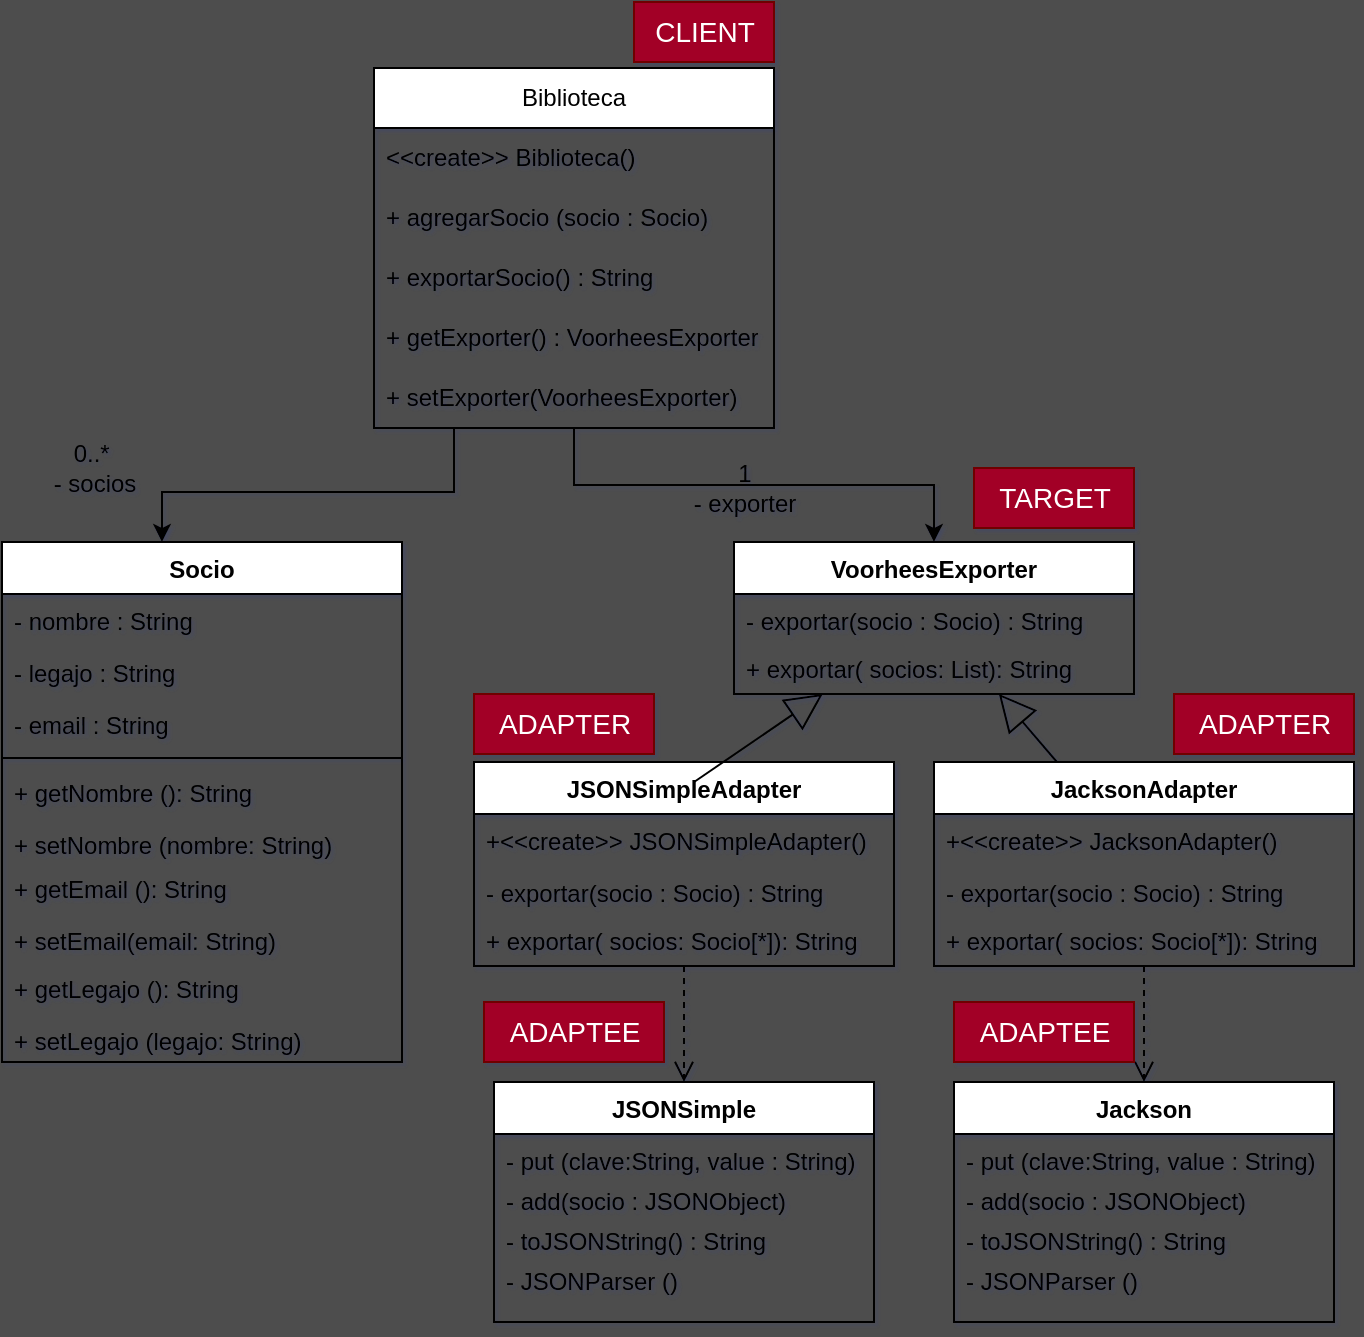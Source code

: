 <mxfile version="24.0.4" type="device">
  <diagram name="Página-1" id="RDinv8P8d8wfcmwiv2I8">
    <mxGraphModel dx="874" dy="542" grid="1" gridSize="10" guides="1" tooltips="1" connect="1" arrows="1" fold="1" page="1" pageScale="1" pageWidth="827" pageHeight="1169" background="#4D4D4D" math="0" shadow="1">
      <root>
        <mxCell id="0" />
        <mxCell id="1" parent="0" />
        <mxCell id="qLOr1LEOJIK6eyIxOB5J-18" style="edgeStyle=orthogonalEdgeStyle;rounded=0;orthogonalLoop=1;jettySize=auto;html=1;labelBackgroundColor=none;fontColor=default;" edge="1" parent="1" source="qLOr1LEOJIK6eyIxOB5J-2" target="qLOr1LEOJIK6eyIxOB5J-13">
          <mxGeometry relative="1" as="geometry">
            <Array as="points">
              <mxPoint x="340" y="345" />
              <mxPoint x="194" y="345" />
            </Array>
          </mxGeometry>
        </mxCell>
        <mxCell id="qLOr1LEOJIK6eyIxOB5J-36" style="edgeStyle=orthogonalEdgeStyle;rounded=0;orthogonalLoop=1;jettySize=auto;html=1;labelBackgroundColor=none;fontColor=default;" edge="1" parent="1" source="qLOr1LEOJIK6eyIxOB5J-2" target="qLOr1LEOJIK6eyIxOB5J-31">
          <mxGeometry relative="1" as="geometry" />
        </mxCell>
        <mxCell id="qLOr1LEOJIK6eyIxOB5J-2" value="Biblioteca" style="swimlane;fontStyle=0;childLayout=stackLayout;horizontal=1;startSize=30;horizontalStack=0;resizeParent=1;resizeParentMax=0;resizeLast=0;collapsible=1;marginBottom=0;whiteSpace=wrap;html=1;hachureGap=4;fontFamily=Helvetica;labelBackgroundColor=none;" vertex="1" parent="1">
          <mxGeometry x="300" y="133" width="200" height="180" as="geometry" />
        </mxCell>
        <mxCell id="qLOr1LEOJIK6eyIxOB5J-4" value="&amp;lt;&amp;lt;create&amp;gt;&amp;gt; Biblioteca()" style="text;strokeColor=none;fillColor=none;align=left;verticalAlign=middle;spacingLeft=4;spacingRight=4;overflow=hidden;points=[[0,0.5],[1,0.5]];portConstraint=eastwest;rotatable=0;whiteSpace=wrap;html=1;fontFamily=Helvetica;labelBackgroundColor=none;" vertex="1" parent="qLOr1LEOJIK6eyIxOB5J-2">
          <mxGeometry y="30" width="200" height="30" as="geometry" />
        </mxCell>
        <mxCell id="qLOr1LEOJIK6eyIxOB5J-10" value="+ agregarSocio (socio : Socio)&amp;nbsp;" style="text;strokeColor=none;fillColor=none;align=left;verticalAlign=middle;spacingLeft=4;spacingRight=4;overflow=hidden;points=[[0,0.5],[1,0.5]];portConstraint=eastwest;rotatable=0;whiteSpace=wrap;html=1;fontFamily=Helvetica;labelBackgroundColor=none;" vertex="1" parent="qLOr1LEOJIK6eyIxOB5J-2">
          <mxGeometry y="60" width="200" height="30" as="geometry" />
        </mxCell>
        <mxCell id="qLOr1LEOJIK6eyIxOB5J-5" value="+ exportarSocio() : String" style="text;strokeColor=none;fillColor=none;align=left;verticalAlign=middle;spacingLeft=4;spacingRight=4;overflow=hidden;points=[[0,0.5],[1,0.5]];portConstraint=eastwest;rotatable=0;whiteSpace=wrap;html=1;fontFamily=Helvetica;labelBackgroundColor=none;" vertex="1" parent="qLOr1LEOJIK6eyIxOB5J-2">
          <mxGeometry y="90" width="200" height="30" as="geometry" />
        </mxCell>
        <mxCell id="qLOr1LEOJIK6eyIxOB5J-12" value="+ getExporter() : VoorheesExporter" style="text;strokeColor=none;fillColor=none;align=left;verticalAlign=middle;spacingLeft=4;spacingRight=4;overflow=hidden;points=[[0,0.5],[1,0.5]];portConstraint=eastwest;rotatable=0;whiteSpace=wrap;html=1;fontFamily=Helvetica;labelBackgroundColor=none;" vertex="1" parent="qLOr1LEOJIK6eyIxOB5J-2">
          <mxGeometry y="120" width="200" height="30" as="geometry" />
        </mxCell>
        <mxCell id="qLOr1LEOJIK6eyIxOB5J-11" value="+ setExporter(VoorheesExporter)" style="text;strokeColor=none;fillColor=none;align=left;verticalAlign=middle;spacingLeft=4;spacingRight=4;overflow=hidden;points=[[0,0.5],[1,0.5]];portConstraint=eastwest;rotatable=0;whiteSpace=wrap;html=1;fontFamily=Helvetica;labelBackgroundColor=none;" vertex="1" parent="qLOr1LEOJIK6eyIxOB5J-2">
          <mxGeometry y="150" width="200" height="30" as="geometry" />
        </mxCell>
        <mxCell id="qLOr1LEOJIK6eyIxOB5J-13" value="Socio" style="swimlane;fontStyle=1;align=center;verticalAlign=top;childLayout=stackLayout;horizontal=1;startSize=26;horizontalStack=0;resizeParent=1;resizeParentMax=0;resizeLast=0;collapsible=1;marginBottom=0;whiteSpace=wrap;html=1;labelBackgroundColor=none;" vertex="1" parent="1">
          <mxGeometry x="114" y="370" width="200" height="260" as="geometry" />
        </mxCell>
        <mxCell id="qLOr1LEOJIK6eyIxOB5J-14" value="- nombre : String" style="text;strokeColor=none;fillColor=none;align=left;verticalAlign=top;spacingLeft=4;spacingRight=4;overflow=hidden;rotatable=0;points=[[0,0.5],[1,0.5]];portConstraint=eastwest;whiteSpace=wrap;html=1;labelBackgroundColor=none;" vertex="1" parent="qLOr1LEOJIK6eyIxOB5J-13">
          <mxGeometry y="26" width="200" height="26" as="geometry" />
        </mxCell>
        <mxCell id="qLOr1LEOJIK6eyIxOB5J-21" value="- legajo : String" style="text;strokeColor=none;fillColor=none;align=left;verticalAlign=top;spacingLeft=4;spacingRight=4;overflow=hidden;rotatable=0;points=[[0,0.5],[1,0.5]];portConstraint=eastwest;whiteSpace=wrap;html=1;labelBackgroundColor=none;" vertex="1" parent="qLOr1LEOJIK6eyIxOB5J-13">
          <mxGeometry y="52" width="200" height="26" as="geometry" />
        </mxCell>
        <mxCell id="qLOr1LEOJIK6eyIxOB5J-22" value="- email : String" style="text;strokeColor=none;fillColor=none;align=left;verticalAlign=top;spacingLeft=4;spacingRight=4;overflow=hidden;rotatable=0;points=[[0,0.5],[1,0.5]];portConstraint=eastwest;whiteSpace=wrap;html=1;labelBackgroundColor=none;" vertex="1" parent="qLOr1LEOJIK6eyIxOB5J-13">
          <mxGeometry y="78" width="200" height="26" as="geometry" />
        </mxCell>
        <mxCell id="qLOr1LEOJIK6eyIxOB5J-15" value="" style="line;strokeWidth=1;fillColor=none;align=left;verticalAlign=middle;spacingTop=-1;spacingLeft=3;spacingRight=3;rotatable=0;labelPosition=right;points=[];portConstraint=eastwest;labelBackgroundColor=none;" vertex="1" parent="qLOr1LEOJIK6eyIxOB5J-13">
          <mxGeometry y="104" width="200" height="8" as="geometry" />
        </mxCell>
        <mxCell id="qLOr1LEOJIK6eyIxOB5J-23" value="+ getNombre (): String" style="text;strokeColor=none;fillColor=none;align=left;verticalAlign=top;spacingLeft=4;spacingRight=4;overflow=hidden;rotatable=0;points=[[0,0.5],[1,0.5]];portConstraint=eastwest;whiteSpace=wrap;html=1;labelBackgroundColor=none;" vertex="1" parent="qLOr1LEOJIK6eyIxOB5J-13">
          <mxGeometry y="112" width="200" height="26" as="geometry" />
        </mxCell>
        <mxCell id="qLOr1LEOJIK6eyIxOB5J-26" value="+ setNombre (nombre: String)" style="text;strokeColor=none;fillColor=none;align=left;verticalAlign=top;spacingLeft=4;spacingRight=4;overflow=hidden;rotatable=0;points=[[0,0.5],[1,0.5]];portConstraint=eastwest;whiteSpace=wrap;html=1;labelBackgroundColor=none;" vertex="1" parent="qLOr1LEOJIK6eyIxOB5J-13">
          <mxGeometry y="138" width="200" height="22" as="geometry" />
        </mxCell>
        <mxCell id="qLOr1LEOJIK6eyIxOB5J-27" value="+ getEmail (): String" style="text;strokeColor=none;fillColor=none;align=left;verticalAlign=top;spacingLeft=4;spacingRight=4;overflow=hidden;rotatable=0;points=[[0,0.5],[1,0.5]];portConstraint=eastwest;whiteSpace=wrap;html=1;labelBackgroundColor=none;" vertex="1" parent="qLOr1LEOJIK6eyIxOB5J-13">
          <mxGeometry y="160" width="200" height="26" as="geometry" />
        </mxCell>
        <mxCell id="qLOr1LEOJIK6eyIxOB5J-28" value="+ setEmail(email: String)" style="text;strokeColor=none;fillColor=none;align=left;verticalAlign=top;spacingLeft=4;spacingRight=4;overflow=hidden;rotatable=0;points=[[0,0.5],[1,0.5]];portConstraint=eastwest;whiteSpace=wrap;html=1;labelBackgroundColor=none;" vertex="1" parent="qLOr1LEOJIK6eyIxOB5J-13">
          <mxGeometry y="186" width="200" height="24" as="geometry" />
        </mxCell>
        <mxCell id="qLOr1LEOJIK6eyIxOB5J-24" value="+ getLegajo (): String" style="text;strokeColor=none;fillColor=none;align=left;verticalAlign=top;spacingLeft=4;spacingRight=4;overflow=hidden;rotatable=0;points=[[0,0.5],[1,0.5]];portConstraint=eastwest;whiteSpace=wrap;html=1;labelBackgroundColor=none;" vertex="1" parent="qLOr1LEOJIK6eyIxOB5J-13">
          <mxGeometry y="210" width="200" height="26" as="geometry" />
        </mxCell>
        <mxCell id="qLOr1LEOJIK6eyIxOB5J-29" value="+ setLegajo (legajo: String)" style="text;strokeColor=none;fillColor=none;align=left;verticalAlign=top;spacingLeft=4;spacingRight=4;overflow=hidden;rotatable=0;points=[[0,0.5],[1,0.5]];portConstraint=eastwest;whiteSpace=wrap;html=1;labelBackgroundColor=none;" vertex="1" parent="qLOr1LEOJIK6eyIxOB5J-13">
          <mxGeometry y="236" width="200" height="24" as="geometry" />
        </mxCell>
        <mxCell id="qLOr1LEOJIK6eyIxOB5J-19" value="0..*&amp;nbsp;&lt;div&gt;- socios&lt;/div&gt;" style="text;html=1;align=center;verticalAlign=middle;resizable=0;points=[];autosize=1;strokeColor=none;fillColor=none;labelBackgroundColor=none;" vertex="1" parent="1">
          <mxGeometry x="130" y="313" width="60" height="40" as="geometry" />
        </mxCell>
        <mxCell id="qLOr1LEOJIK6eyIxOB5J-31" value="VoorheesExporter" style="swimlane;fontStyle=1;align=center;verticalAlign=top;childLayout=stackLayout;horizontal=1;startSize=26;horizontalStack=0;resizeParent=1;resizeParentMax=0;resizeLast=0;collapsible=1;marginBottom=0;whiteSpace=wrap;html=1;labelBackgroundColor=none;" vertex="1" parent="1">
          <mxGeometry x="480" y="370" width="200" height="76" as="geometry" />
        </mxCell>
        <mxCell id="qLOr1LEOJIK6eyIxOB5J-32" value="- exportar(socio : Socio) : String" style="text;strokeColor=none;fillColor=none;align=left;verticalAlign=top;spacingLeft=4;spacingRight=4;overflow=hidden;rotatable=0;points=[[0,0.5],[1,0.5]];portConstraint=eastwest;whiteSpace=wrap;html=1;labelBackgroundColor=none;" vertex="1" parent="qLOr1LEOJIK6eyIxOB5J-31">
          <mxGeometry y="26" width="200" height="24" as="geometry" />
        </mxCell>
        <mxCell id="qLOr1LEOJIK6eyIxOB5J-34" value="+ exportar( socios: List): String" style="text;strokeColor=none;fillColor=none;align=left;verticalAlign=top;spacingLeft=4;spacingRight=4;overflow=hidden;rotatable=0;points=[[0,0.5],[1,0.5]];portConstraint=eastwest;whiteSpace=wrap;html=1;labelBackgroundColor=none;" vertex="1" parent="qLOr1LEOJIK6eyIxOB5J-31">
          <mxGeometry y="50" width="200" height="26" as="geometry" />
        </mxCell>
        <mxCell id="qLOr1LEOJIK6eyIxOB5J-37" value="&lt;div&gt;1&lt;/div&gt;- exporter" style="text;html=1;align=center;verticalAlign=middle;resizable=0;points=[];autosize=1;strokeColor=none;fillColor=none;labelBackgroundColor=none;" vertex="1" parent="1">
          <mxGeometry x="450" y="323" width="70" height="40" as="geometry" />
        </mxCell>
        <mxCell id="qLOr1LEOJIK6eyIxOB5J-42" value="JSONSimpleAdapter" style="swimlane;fontStyle=1;align=center;verticalAlign=top;childLayout=stackLayout;horizontal=1;startSize=26;horizontalStack=0;resizeParent=1;resizeParentMax=0;resizeLast=0;collapsible=1;marginBottom=0;whiteSpace=wrap;html=1;labelBackgroundColor=none;" vertex="1" parent="1">
          <mxGeometry x="350" y="480" width="210" height="102" as="geometry" />
        </mxCell>
        <mxCell id="qLOr1LEOJIK6eyIxOB5J-53" value="+&amp;lt;&amp;lt;create&amp;gt;&amp;gt; JSONSimpleAdapter()" style="text;strokeColor=none;fillColor=none;align=left;verticalAlign=top;spacingLeft=4;spacingRight=4;overflow=hidden;rotatable=0;points=[[0,0.5],[1,0.5]];portConstraint=eastwest;whiteSpace=wrap;html=1;labelBackgroundColor=none;" vertex="1" parent="qLOr1LEOJIK6eyIxOB5J-42">
          <mxGeometry y="26" width="210" height="26" as="geometry" />
        </mxCell>
        <mxCell id="qLOr1LEOJIK6eyIxOB5J-48" value="- exportar(socio : Socio) : String" style="text;strokeColor=none;fillColor=none;align=left;verticalAlign=top;spacingLeft=4;spacingRight=4;overflow=hidden;rotatable=0;points=[[0,0.5],[1,0.5]];portConstraint=eastwest;whiteSpace=wrap;html=1;labelBackgroundColor=none;" vertex="1" parent="qLOr1LEOJIK6eyIxOB5J-42">
          <mxGeometry y="52" width="210" height="24" as="geometry" />
        </mxCell>
        <mxCell id="qLOr1LEOJIK6eyIxOB5J-49" value="+ exportar( socios: Socio[*]): String" style="text;strokeColor=none;fillColor=none;align=left;verticalAlign=top;spacingLeft=4;spacingRight=4;overflow=hidden;rotatable=0;points=[[0,0.5],[1,0.5]];portConstraint=eastwest;whiteSpace=wrap;html=1;labelBackgroundColor=none;" vertex="1" parent="qLOr1LEOJIK6eyIxOB5J-42">
          <mxGeometry y="76" width="210" height="26" as="geometry" />
        </mxCell>
        <mxCell id="qLOr1LEOJIK6eyIxOB5J-58" value="" style="endArrow=block;endSize=16;endFill=0;html=1;rounded=0;exitX=0.524;exitY=0.098;exitDx=0;exitDy=0;exitPerimeter=0;labelBackgroundColor=none;fontColor=default;" edge="1" parent="1" source="qLOr1LEOJIK6eyIxOB5J-42" target="qLOr1LEOJIK6eyIxOB5J-31">
          <mxGeometry x="0.0" width="160" relative="1" as="geometry">
            <mxPoint x="280" y="430" as="sourcePoint" />
            <mxPoint x="440" y="430" as="targetPoint" />
            <mxPoint as="offset" />
          </mxGeometry>
        </mxCell>
        <mxCell id="qLOr1LEOJIK6eyIxOB5J-59" value="" style="endArrow=block;endSize=16;endFill=0;html=1;rounded=0;labelBackgroundColor=none;fontColor=default;" edge="1" parent="1" source="qLOr1LEOJIK6eyIxOB5J-66" target="qLOr1LEOJIK6eyIxOB5J-31">
          <mxGeometry width="160" relative="1" as="geometry">
            <mxPoint x="652.183" y="490" as="sourcePoint" />
            <mxPoint x="537" y="456" as="targetPoint" />
          </mxGeometry>
        </mxCell>
        <mxCell id="qLOr1LEOJIK6eyIxOB5J-60" value="JSONSimple" style="swimlane;fontStyle=1;align=center;verticalAlign=top;childLayout=stackLayout;horizontal=1;startSize=26;horizontalStack=0;resizeParent=1;resizeParentMax=0;resizeLast=0;collapsible=1;marginBottom=0;whiteSpace=wrap;html=1;labelBackgroundColor=none;" vertex="1" parent="1">
          <mxGeometry x="360" y="640" width="190" height="120" as="geometry" />
        </mxCell>
        <mxCell id="qLOr1LEOJIK6eyIxOB5J-61" value="- put (clave:String, value : String)" style="text;strokeColor=none;fillColor=none;align=left;verticalAlign=top;spacingLeft=4;spacingRight=4;overflow=hidden;rotatable=0;points=[[0,0.5],[1,0.5]];portConstraint=eastwest;whiteSpace=wrap;html=1;labelBackgroundColor=none;" vertex="1" parent="qLOr1LEOJIK6eyIxOB5J-60">
          <mxGeometry y="26" width="190" height="20" as="geometry" />
        </mxCell>
        <mxCell id="qLOr1LEOJIK6eyIxOB5J-62" value="- add(socio : JSONObject)" style="text;strokeColor=none;fillColor=none;align=left;verticalAlign=top;spacingLeft=4;spacingRight=4;overflow=hidden;rotatable=0;points=[[0,0.5],[1,0.5]];portConstraint=eastwest;whiteSpace=wrap;html=1;labelBackgroundColor=none;" vertex="1" parent="qLOr1LEOJIK6eyIxOB5J-60">
          <mxGeometry y="46" width="190" height="20" as="geometry" />
        </mxCell>
        <mxCell id="qLOr1LEOJIK6eyIxOB5J-63" value="-&amp;nbsp;toJSONString() : String&lt;div&gt;&lt;br&gt;&lt;/div&gt;" style="text;strokeColor=none;fillColor=none;align=left;verticalAlign=top;spacingLeft=4;spacingRight=4;overflow=hidden;rotatable=0;points=[[0,0.5],[1,0.5]];portConstraint=eastwest;whiteSpace=wrap;html=1;labelBackgroundColor=none;" vertex="1" parent="qLOr1LEOJIK6eyIxOB5J-60">
          <mxGeometry y="66" width="190" height="20" as="geometry" />
        </mxCell>
        <mxCell id="qLOr1LEOJIK6eyIxOB5J-64" value="- JSONParser ()&lt;div&gt;&lt;br&gt;&lt;/div&gt;" style="text;strokeColor=none;fillColor=none;align=left;verticalAlign=top;spacingLeft=4;spacingRight=4;overflow=hidden;rotatable=0;points=[[0,0.5],[1,0.5]];portConstraint=eastwest;whiteSpace=wrap;html=1;labelBackgroundColor=none;" vertex="1" parent="qLOr1LEOJIK6eyIxOB5J-60">
          <mxGeometry y="86" width="190" height="34" as="geometry" />
        </mxCell>
        <mxCell id="qLOr1LEOJIK6eyIxOB5J-65" value="" style="html=1;verticalAlign=bottom;endArrow=open;dashed=1;endSize=8;curved=0;rounded=0;labelBackgroundColor=none;fontColor=default;" edge="1" parent="1" source="qLOr1LEOJIK6eyIxOB5J-42" target="qLOr1LEOJIK6eyIxOB5J-60">
          <mxGeometry relative="1" as="geometry">
            <mxPoint x="480" y="620" as="sourcePoint" />
            <mxPoint x="400" y="620" as="targetPoint" />
          </mxGeometry>
        </mxCell>
        <mxCell id="qLOr1LEOJIK6eyIxOB5J-66" value="JacksonAdapter" style="swimlane;fontStyle=1;align=center;verticalAlign=top;childLayout=stackLayout;horizontal=1;startSize=26;horizontalStack=0;resizeParent=1;resizeParentMax=0;resizeLast=0;collapsible=1;marginBottom=0;whiteSpace=wrap;html=1;labelBackgroundColor=none;" vertex="1" parent="1">
          <mxGeometry x="580" y="480" width="210" height="102" as="geometry" />
        </mxCell>
        <mxCell id="qLOr1LEOJIK6eyIxOB5J-67" value="+&amp;lt;&amp;lt;create&amp;gt;&amp;gt; JacksonAdapter()" style="text;strokeColor=none;fillColor=none;align=left;verticalAlign=top;spacingLeft=4;spacingRight=4;overflow=hidden;rotatable=0;points=[[0,0.5],[1,0.5]];portConstraint=eastwest;whiteSpace=wrap;html=1;labelBackgroundColor=none;" vertex="1" parent="qLOr1LEOJIK6eyIxOB5J-66">
          <mxGeometry y="26" width="210" height="26" as="geometry" />
        </mxCell>
        <mxCell id="qLOr1LEOJIK6eyIxOB5J-68" value="- exportar(socio : Socio) : String" style="text;strokeColor=none;fillColor=none;align=left;verticalAlign=top;spacingLeft=4;spacingRight=4;overflow=hidden;rotatable=0;points=[[0,0.5],[1,0.5]];portConstraint=eastwest;whiteSpace=wrap;html=1;labelBackgroundColor=none;" vertex="1" parent="qLOr1LEOJIK6eyIxOB5J-66">
          <mxGeometry y="52" width="210" height="24" as="geometry" />
        </mxCell>
        <mxCell id="qLOr1LEOJIK6eyIxOB5J-69" value="+ exportar( socios: Socio[*]): String" style="text;strokeColor=none;fillColor=none;align=left;verticalAlign=top;spacingLeft=4;spacingRight=4;overflow=hidden;rotatable=0;points=[[0,0.5],[1,0.5]];portConstraint=eastwest;whiteSpace=wrap;html=1;labelBackgroundColor=none;" vertex="1" parent="qLOr1LEOJIK6eyIxOB5J-66">
          <mxGeometry y="76" width="210" height="26" as="geometry" />
        </mxCell>
        <mxCell id="qLOr1LEOJIK6eyIxOB5J-70" value="Jackson" style="swimlane;fontStyle=1;align=center;verticalAlign=top;childLayout=stackLayout;horizontal=1;startSize=26;horizontalStack=0;resizeParent=1;resizeParentMax=0;resizeLast=0;collapsible=1;marginBottom=0;whiteSpace=wrap;html=1;labelBackgroundColor=none;" vertex="1" parent="1">
          <mxGeometry x="590" y="640" width="190" height="120" as="geometry" />
        </mxCell>
        <mxCell id="qLOr1LEOJIK6eyIxOB5J-71" value="- put (clave:String, value : String)" style="text;strokeColor=none;fillColor=none;align=left;verticalAlign=top;spacingLeft=4;spacingRight=4;overflow=hidden;rotatable=0;points=[[0,0.5],[1,0.5]];portConstraint=eastwest;whiteSpace=wrap;html=1;labelBackgroundColor=none;" vertex="1" parent="qLOr1LEOJIK6eyIxOB5J-70">
          <mxGeometry y="26" width="190" height="20" as="geometry" />
        </mxCell>
        <mxCell id="qLOr1LEOJIK6eyIxOB5J-72" value="- add(socio : JSONObject)" style="text;strokeColor=none;fillColor=none;align=left;verticalAlign=top;spacingLeft=4;spacingRight=4;overflow=hidden;rotatable=0;points=[[0,0.5],[1,0.5]];portConstraint=eastwest;whiteSpace=wrap;html=1;labelBackgroundColor=none;" vertex="1" parent="qLOr1LEOJIK6eyIxOB5J-70">
          <mxGeometry y="46" width="190" height="20" as="geometry" />
        </mxCell>
        <mxCell id="qLOr1LEOJIK6eyIxOB5J-73" value="-&amp;nbsp;toJSONString() : String&lt;div&gt;&lt;br&gt;&lt;/div&gt;" style="text;strokeColor=none;fillColor=none;align=left;verticalAlign=top;spacingLeft=4;spacingRight=4;overflow=hidden;rotatable=0;points=[[0,0.5],[1,0.5]];portConstraint=eastwest;whiteSpace=wrap;html=1;labelBackgroundColor=none;" vertex="1" parent="qLOr1LEOJIK6eyIxOB5J-70">
          <mxGeometry y="66" width="190" height="20" as="geometry" />
        </mxCell>
        <mxCell id="qLOr1LEOJIK6eyIxOB5J-74" value="- JSONParser ()&lt;div&gt;&lt;br&gt;&lt;/div&gt;" style="text;strokeColor=none;fillColor=none;align=left;verticalAlign=top;spacingLeft=4;spacingRight=4;overflow=hidden;rotatable=0;points=[[0,0.5],[1,0.5]];portConstraint=eastwest;whiteSpace=wrap;html=1;labelBackgroundColor=none;" vertex="1" parent="qLOr1LEOJIK6eyIxOB5J-70">
          <mxGeometry y="86" width="190" height="34" as="geometry" />
        </mxCell>
        <mxCell id="qLOr1LEOJIK6eyIxOB5J-75" value="" style="html=1;verticalAlign=bottom;endArrow=open;dashed=1;endSize=8;curved=0;rounded=0;labelBackgroundColor=none;fontColor=default;" edge="1" parent="1" source="qLOr1LEOJIK6eyIxOB5J-66" target="qLOr1LEOJIK6eyIxOB5J-70">
          <mxGeometry relative="1" as="geometry">
            <mxPoint x="465" y="592" as="sourcePoint" />
            <mxPoint x="465" y="620" as="targetPoint" />
          </mxGeometry>
        </mxCell>
        <mxCell id="qLOr1LEOJIK6eyIxOB5J-76" value="&lt;font style=&quot;font-size: 14px;&quot;&gt;CLIENT&lt;/font&gt;" style="text;html=1;align=center;verticalAlign=middle;resizable=0;points=[];autosize=1;strokeColor=#6F0000;fillColor=#a20025;labelBackgroundColor=none;fontColor=#ffffff;" vertex="1" parent="1">
          <mxGeometry x="430" y="100" width="70" height="30" as="geometry" />
        </mxCell>
        <mxCell id="qLOr1LEOJIK6eyIxOB5J-77" value="&lt;font style=&quot;font-size: 14px;&quot;&gt;TARGET&lt;/font&gt;" style="text;html=1;align=center;verticalAlign=middle;resizable=0;points=[];autosize=1;strokeColor=#6F0000;fillColor=#a20025;labelBackgroundColor=none;fontColor=#ffffff;" vertex="1" parent="1">
          <mxGeometry x="600" y="333" width="80" height="30" as="geometry" />
        </mxCell>
        <mxCell id="qLOr1LEOJIK6eyIxOB5J-79" value="&lt;font style=&quot;font-size: 14px;&quot;&gt;ADAPTER&lt;/font&gt;" style="text;html=1;align=center;verticalAlign=middle;resizable=0;points=[];autosize=1;strokeColor=#6F0000;fillColor=#a20025;labelBackgroundColor=none;fontColor=#ffffff;" vertex="1" parent="1">
          <mxGeometry x="350" y="446" width="90" height="30" as="geometry" />
        </mxCell>
        <mxCell id="qLOr1LEOJIK6eyIxOB5J-80" value="&lt;font style=&quot;font-size: 14px;&quot;&gt;ADAPTER&lt;/font&gt;" style="text;html=1;align=center;verticalAlign=middle;resizable=0;points=[];autosize=1;strokeColor=#6F0000;fillColor=#a20025;labelBackgroundColor=none;fontColor=#ffffff;" vertex="1" parent="1">
          <mxGeometry x="700" y="446" width="90" height="30" as="geometry" />
        </mxCell>
        <mxCell id="qLOr1LEOJIK6eyIxOB5J-85" value="&lt;font style=&quot;font-size: 14px;&quot;&gt;ADAPTEE&lt;/font&gt;" style="text;html=1;align=center;verticalAlign=middle;resizable=0;points=[];autosize=1;strokeColor=#6F0000;fillColor=#a20025;labelBackgroundColor=none;fontColor=#ffffff;" vertex="1" parent="1">
          <mxGeometry x="355" y="600" width="90" height="30" as="geometry" />
        </mxCell>
        <mxCell id="qLOr1LEOJIK6eyIxOB5J-86" value="&lt;font style=&quot;font-size: 14px;&quot;&gt;ADAPTEE&lt;/font&gt;" style="text;html=1;align=center;verticalAlign=middle;resizable=0;points=[];autosize=1;strokeColor=#6F0000;fillColor=#a20025;labelBackgroundColor=none;fontColor=#ffffff;" vertex="1" parent="1">
          <mxGeometry x="590" y="600" width="90" height="30" as="geometry" />
        </mxCell>
      </root>
    </mxGraphModel>
  </diagram>
</mxfile>
